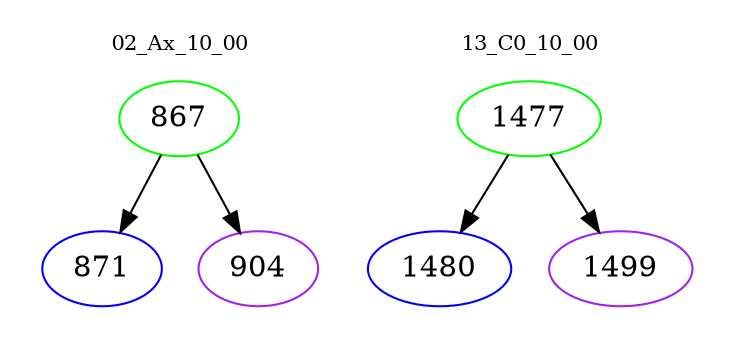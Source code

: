 digraph{
subgraph cluster_0 {
color = white
label = "02_Ax_10_00";
fontsize=10;
T0_867 [label="867", color="green"]
T0_867 -> T0_871 [color="black"]
T0_871 [label="871", color="blue"]
T0_867 -> T0_904 [color="black"]
T0_904 [label="904", color="purple"]
}
subgraph cluster_1 {
color = white
label = "13_C0_10_00";
fontsize=10;
T1_1477 [label="1477", color="green"]
T1_1477 -> T1_1480 [color="black"]
T1_1480 [label="1480", color="blue"]
T1_1477 -> T1_1499 [color="black"]
T1_1499 [label="1499", color="purple"]
}
}
